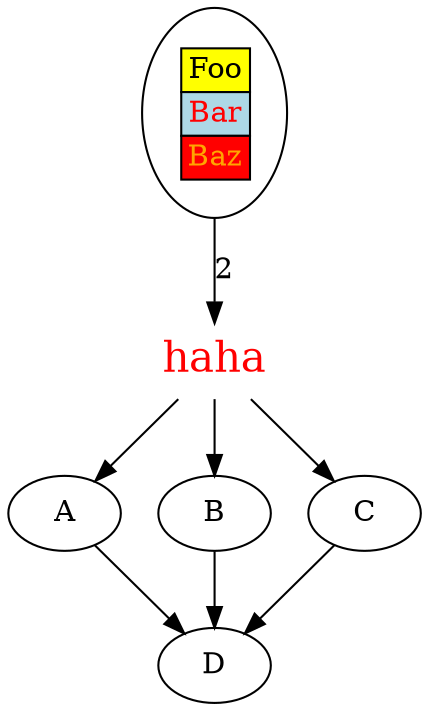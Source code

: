 digraph D {
    
    //node [shape=plaintext]
    
    node1 [
     label=<
       <table border="0" cellborder="1" cellspacing="0">
         <tr><td bgcolor="yellow">Foo</td></tr>
         <tr><td bgcolor="lightblue"><font color="red">Bar</font></td></tr>
         <tr><td bgcolor="red"><font color="orange">Baz</font></td></tr>
       </table>>
    ];
    node2 [label= "Node 2" fontsize="20" shape=plaintext];
    node2 [ label =<<font color ="red"> haha </font>>];
    node1 -> node2 [label=2];
    node2 -> {A,B,C} -> D ;
}
